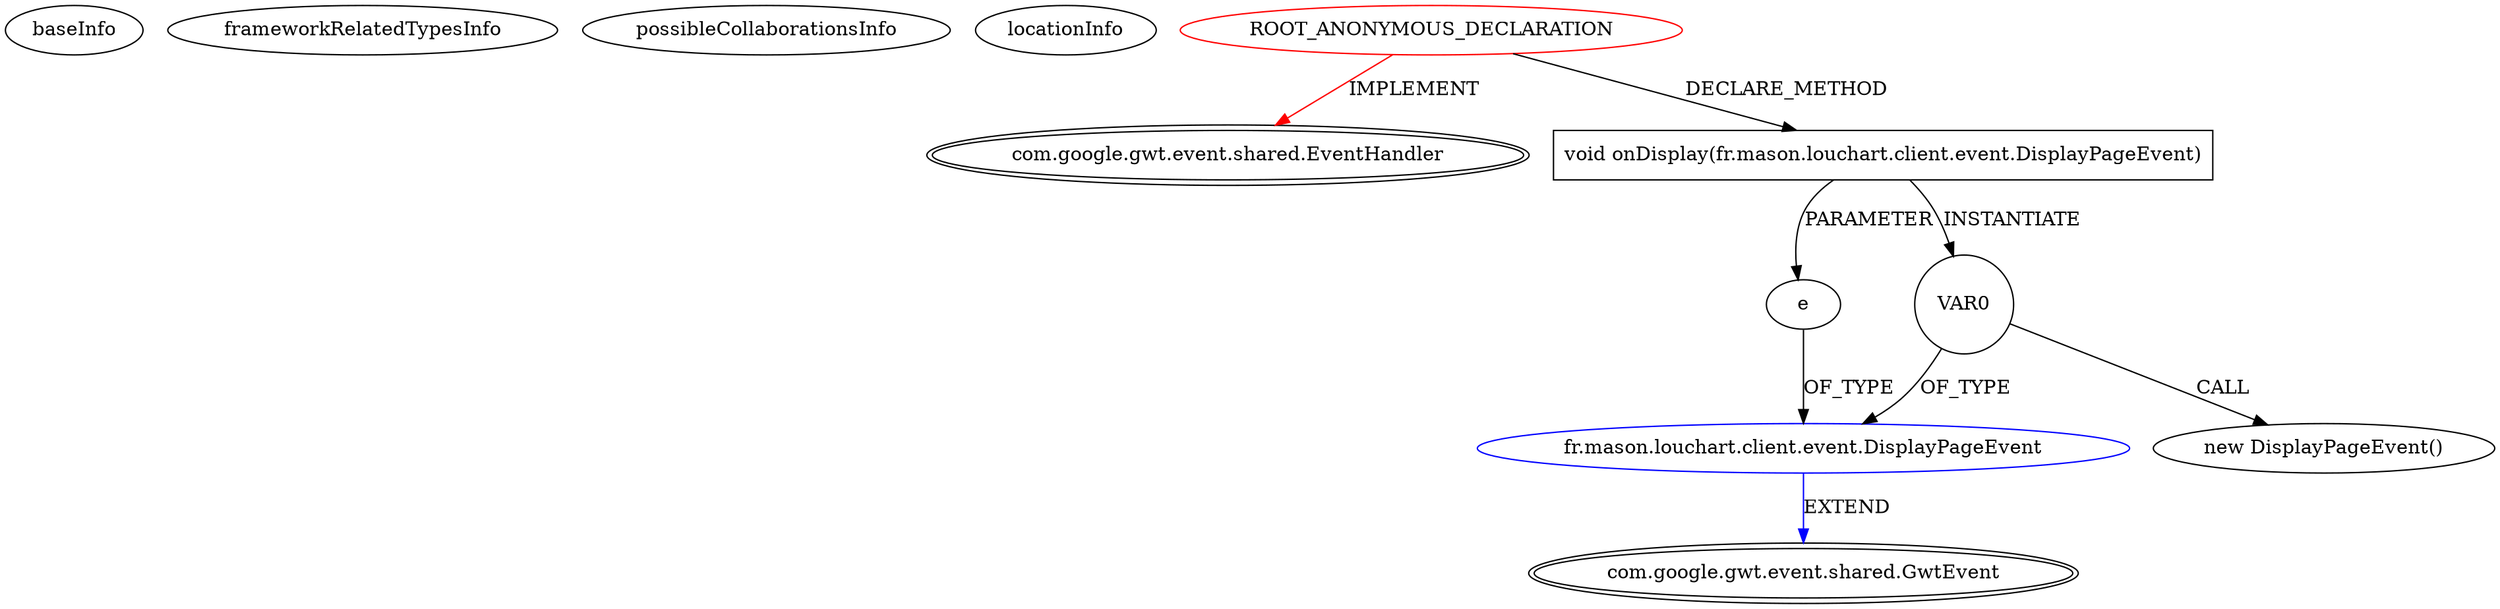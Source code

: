 digraph {
baseInfo[graphId=304,category="extension_graph",isAnonymous=true,possibleRelation=true]
frameworkRelatedTypesInfo[0="com.google.gwt.event.shared.EventHandler"]
possibleCollaborationsInfo[0="304~CLIENT_METHOD_DECLARATION-INSTANTIATION-CLIENT_METHOD_DECLARATION-PARAMETER_DECLARATION-~com.google.gwt.event.shared.EventHandler ~com.google.gwt.event.shared.GwtEvent ~true~false"]
locationInfo[projectName="Masonu-Sample_MVP_pattern_with_GWT",filePath="/Masonu-Sample_MVP_pattern_with_GWT/Sample_MVP_pattern_with_GWT-master/src/fr/mason/louchart/client/presenter/MenuBarPresenter.java",contextSignature="void bind()",graphId="304"]
0[label="ROOT_ANONYMOUS_DECLARATION",vertexType="ROOT_ANONYMOUS_DECLARATION",isFrameworkType=false,color=red]
1[label="com.google.gwt.event.shared.EventHandler",vertexType="FRAMEWORK_INTERFACE_TYPE",isFrameworkType=true,peripheries=2]
2[label="void onDisplay(fr.mason.louchart.client.event.DisplayPageEvent)",vertexType="CLIENT_METHOD_DECLARATION",isFrameworkType=false,shape=box]
3[label="e",vertexType="PARAMETER_DECLARATION",isFrameworkType=false]
4[label="fr.mason.louchart.client.event.DisplayPageEvent",vertexType="REFERENCE_CLIENT_CLASS_DECLARATION",isFrameworkType=false,color=blue]
5[label="com.google.gwt.event.shared.GwtEvent",vertexType="FRAMEWORK_CLASS_TYPE",isFrameworkType=true,peripheries=2]
7[label="VAR0",vertexType="VARIABLE_EXPRESION",isFrameworkType=false,shape=circle]
6[label="new DisplayPageEvent()",vertexType="CONSTRUCTOR_CALL",isFrameworkType=false]
0->1[label="IMPLEMENT",color=red]
0->2[label="DECLARE_METHOD"]
4->5[label="EXTEND",color=blue]
3->4[label="OF_TYPE"]
2->3[label="PARAMETER"]
2->7[label="INSTANTIATE"]
7->4[label="OF_TYPE"]
7->6[label="CALL"]
}
